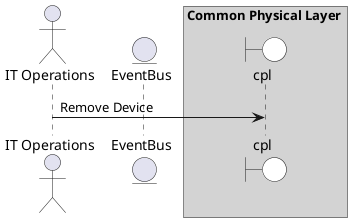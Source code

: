 @startuml

actor "IT Operations"


entity EventBus

box Common Physical Layer #lightgray
    boundary cpl #white
end box



"IT Operations" -> cpl: Remove Device



@enduml

